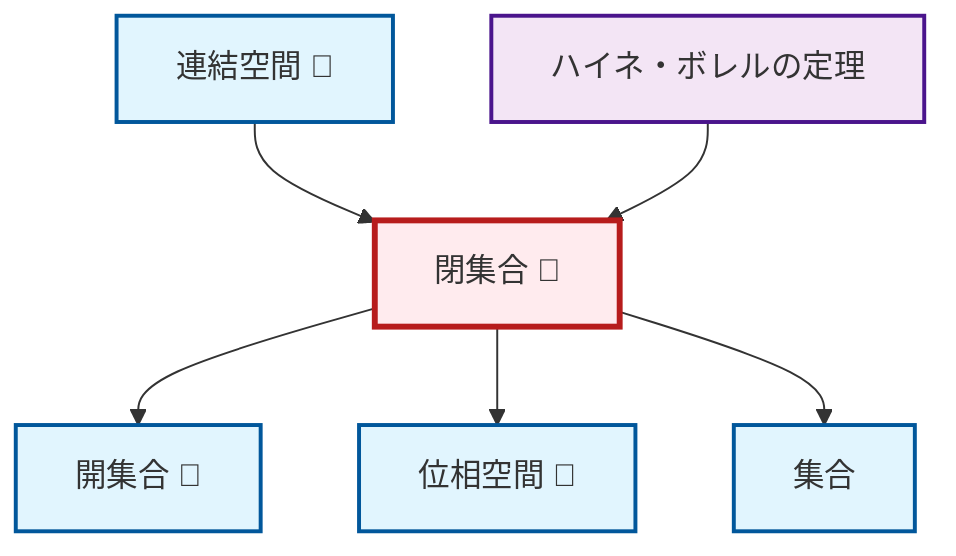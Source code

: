 graph TD
    classDef definition fill:#e1f5fe,stroke:#01579b,stroke-width:2px
    classDef theorem fill:#f3e5f5,stroke:#4a148c,stroke-width:2px
    classDef axiom fill:#fff3e0,stroke:#e65100,stroke-width:2px
    classDef example fill:#e8f5e9,stroke:#1b5e20,stroke-width:2px
    classDef current fill:#ffebee,stroke:#b71c1c,stroke-width:3px
    def-connected["連結空間 📝"]:::definition
    thm-heine-borel["ハイネ・ボレルの定理"]:::theorem
    def-set["集合"]:::definition
    def-closed-set["閉集合 📝"]:::definition
    def-open-set["開集合 📝"]:::definition
    def-topological-space["位相空間 📝"]:::definition
    def-closed-set --> def-open-set
    def-connected --> def-closed-set
    def-closed-set --> def-topological-space
    def-closed-set --> def-set
    thm-heine-borel --> def-closed-set
    class def-closed-set current